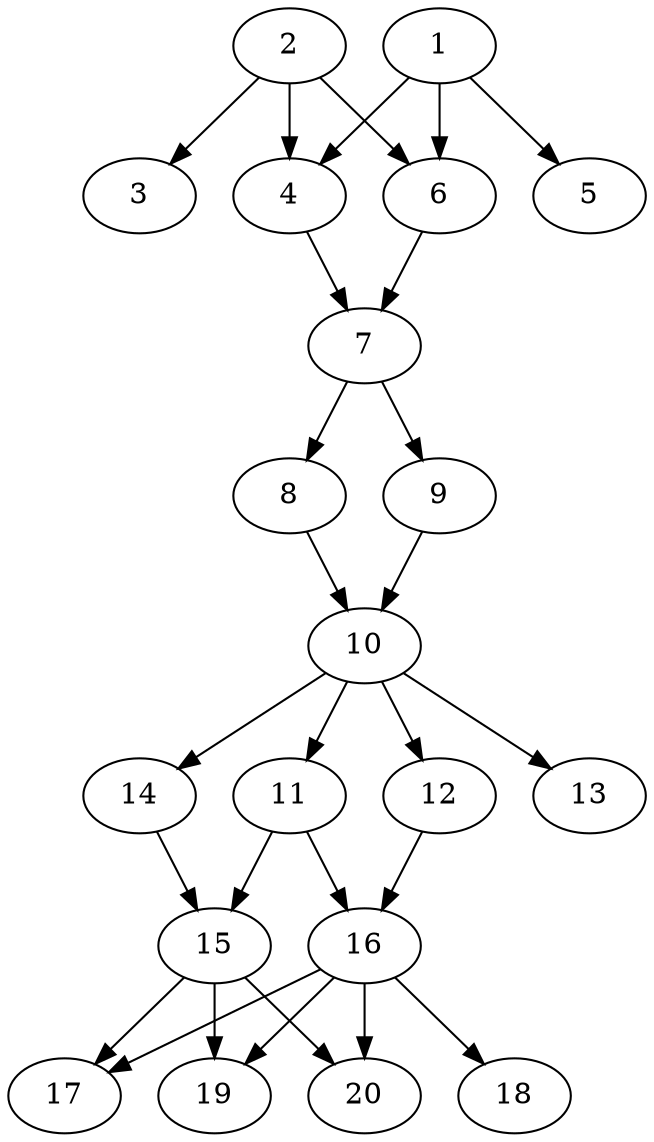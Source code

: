 // DAG automatically generated by daggen at Sat Jul 27 15:36:23 2019
// ./daggen --dot -n 20 --ccr 0.4 --fat 0.4 --regular 0.5 --density 0.7 --mindata 5242880 --maxdata 52428800 
digraph G {
  1 [size="67560960", alpha="0.09", expect_size="27024384"] 
  1 -> 4 [size ="27024384"]
  1 -> 5 [size ="27024384"]
  1 -> 6 [size ="27024384"]
  2 [size="120734720", alpha="0.14", expect_size="48293888"] 
  2 -> 3 [size ="48293888"]
  2 -> 4 [size ="48293888"]
  2 -> 6 [size ="48293888"]
  3 [size="39459840", alpha="0.10", expect_size="15783936"] 
  4 [size="31349760", alpha="0.07", expect_size="12539904"] 
  4 -> 7 [size ="12539904"]
  5 [size="39285760", alpha="0.10", expect_size="15714304"] 
  6 [size="29314560", alpha="0.06", expect_size="11725824"] 
  6 -> 7 [size ="11725824"]
  7 [size="30133760", alpha="0.13", expect_size="12053504"] 
  7 -> 8 [size ="12053504"]
  7 -> 9 [size ="12053504"]
  8 [size="81958400", alpha="0.20", expect_size="32783360"] 
  8 -> 10 [size ="32783360"]
  9 [size="79416320", alpha="0.09", expect_size="31766528"] 
  9 -> 10 [size ="31766528"]
  10 [size="99054080", alpha="0.18", expect_size="39621632"] 
  10 -> 11 [size ="39621632"]
  10 -> 12 [size ="39621632"]
  10 -> 13 [size ="39621632"]
  10 -> 14 [size ="39621632"]
  11 [size="90757120", alpha="0.03", expect_size="36302848"] 
  11 -> 15 [size ="36302848"]
  11 -> 16 [size ="36302848"]
  12 [size="28275200", alpha="0.16", expect_size="11310080"] 
  12 -> 16 [size ="11310080"]
  13 [size="108953600", alpha="0.09", expect_size="43581440"] 
  14 [size="49886720", alpha="0.06", expect_size="19954688"] 
  14 -> 15 [size ="19954688"]
  15 [size="89359360", alpha="0.15", expect_size="35743744"] 
  15 -> 17 [size ="35743744"]
  15 -> 19 [size ="35743744"]
  15 -> 20 [size ="35743744"]
  16 [size="29734400", alpha="0.01", expect_size="11893760"] 
  16 -> 17 [size ="11893760"]
  16 -> 18 [size ="11893760"]
  16 -> 19 [size ="11893760"]
  16 -> 20 [size ="11893760"]
  17 [size="62446080", alpha="0.18", expect_size="24978432"] 
  18 [size="21885440", alpha="0.12", expect_size="8754176"] 
  19 [size="20362240", alpha="0.07", expect_size="8144896"] 
  20 [size="72750080", alpha="0.19", expect_size="29100032"] 
}

